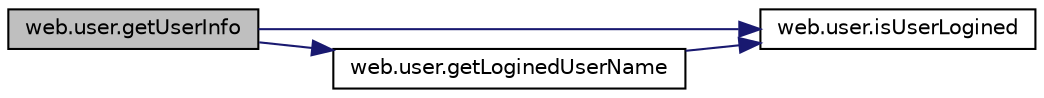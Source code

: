 digraph "web.user.getUserInfo"
{
  edge [fontname="Helvetica",fontsize="10",labelfontname="Helvetica",labelfontsize="10"];
  node [fontname="Helvetica",fontsize="10",shape=record];
  rankdir="LR";
  Node1 [label="web.user.getUserInfo",height=0.2,width=0.4,color="black", fillcolor="grey75", style="filled" fontcolor="black"];
  Node1 -> Node2 [color="midnightblue",fontsize="10",style="solid",fontname="Helvetica"];
  Node2 [label="web.user.isUserLogined",height=0.2,width=0.4,color="black", fillcolor="white", style="filled",URL="$namespaceweb_1_1user.html#a38fcd46ce0e5fd094569f50175317c30"];
  Node1 -> Node3 [color="midnightblue",fontsize="10",style="solid",fontname="Helvetica"];
  Node3 [label="web.user.getLoginedUserName",height=0.2,width=0.4,color="black", fillcolor="white", style="filled",URL="$namespaceweb_1_1user.html#af99f5873e49733c43b08e012fa415830"];
  Node3 -> Node2 [color="midnightblue",fontsize="10",style="solid",fontname="Helvetica"];
}
